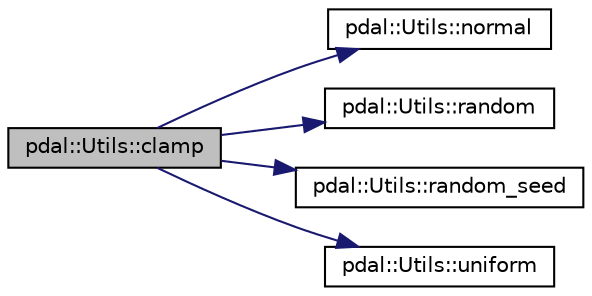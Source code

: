 digraph "pdal::Utils::clamp"
{
  edge [fontname="Helvetica",fontsize="10",labelfontname="Helvetica",labelfontsize="10"];
  node [fontname="Helvetica",fontsize="10",shape=record];
  rankdir="LR";
  Node1 [label="pdal::Utils::clamp",height=0.2,width=0.4,color="black", fillcolor="grey75", style="filled", fontcolor="black"];
  Node1 -> Node2 [color="midnightblue",fontsize="10",style="solid",fontname="Helvetica"];
  Node2 [label="pdal::Utils::normal",height=0.2,width=0.4,color="black", fillcolor="white", style="filled",URL="$namespacepdal_1_1Utils.html#a811546a69a0e444b3060f63ae4a797c7"];
  Node1 -> Node3 [color="midnightblue",fontsize="10",style="solid",fontname="Helvetica"];
  Node3 [label="pdal::Utils::random",height=0.2,width=0.4,color="black", fillcolor="white", style="filled",URL="$namespacepdal_1_1Utils.html#ae307965bf4f08edcc45fbe8599c0eddc"];
  Node1 -> Node4 [color="midnightblue",fontsize="10",style="solid",fontname="Helvetica"];
  Node4 [label="pdal::Utils::random_seed",height=0.2,width=0.4,color="black", fillcolor="white", style="filled",URL="$namespacepdal_1_1Utils.html#ad02787dce6b6f45473604bc9fe7e9c10"];
  Node1 -> Node5 [color="midnightblue",fontsize="10",style="solid",fontname="Helvetica"];
  Node5 [label="pdal::Utils::uniform",height=0.2,width=0.4,color="black", fillcolor="white", style="filled",URL="$namespacepdal_1_1Utils.html#ae21c6270b839374408725a65e3dcd4b1"];
}
